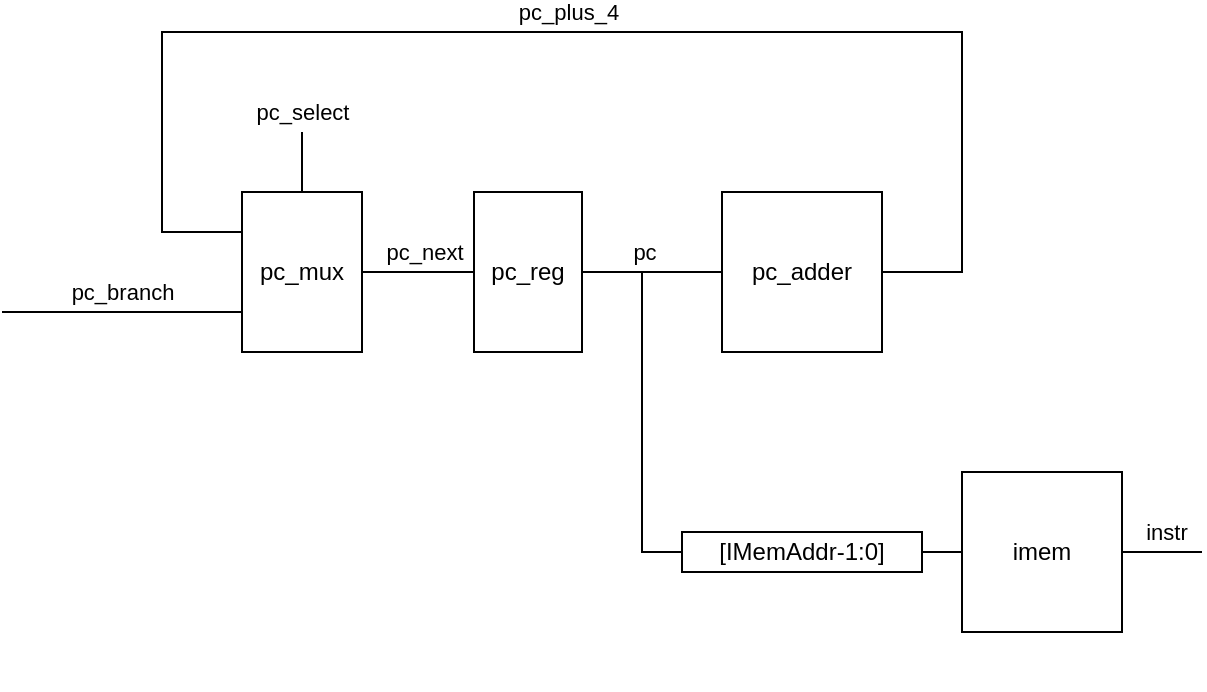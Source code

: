 <mxfile version="23.1.5" type="device">
  <diagram name="Page-1" id="VUhxFbhU-NQ9rYnNWD86">
    <mxGraphModel dx="928" dy="1034" grid="1" gridSize="10" guides="1" tooltips="1" connect="1" arrows="1" fold="1" page="1" pageScale="1" pageWidth="850" pageHeight="1100" math="0" shadow="0">
      <root>
        <mxCell id="0" />
        <mxCell id="1" parent="0" />
        <mxCell id="XCqC5g-he1hOLoNZ7id0-1" value="pc_mux" style="rounded=0;whiteSpace=wrap;html=1;" vertex="1" parent="1">
          <mxGeometry x="160" y="320" width="60" height="80" as="geometry" />
        </mxCell>
        <mxCell id="XCqC5g-he1hOLoNZ7id0-2" value="pc_adder" style="whiteSpace=wrap;html=1;aspect=fixed;" vertex="1" parent="1">
          <mxGeometry x="400" y="320" width="80" height="80" as="geometry" />
        </mxCell>
        <mxCell id="XCqC5g-he1hOLoNZ7id0-8" value="" style="endArrow=none;html=1;rounded=0;exitX=1;exitY=0.5;exitDx=0;exitDy=0;entryX=0;entryY=0.5;entryDx=0;entryDy=0;" edge="1" parent="1" source="XCqC5g-he1hOLoNZ7id0-1" target="XCqC5g-he1hOLoNZ7id0-23">
          <mxGeometry width="50" height="50" relative="1" as="geometry">
            <mxPoint x="400" y="660" as="sourcePoint" />
            <mxPoint x="270" y="360" as="targetPoint" />
          </mxGeometry>
        </mxCell>
        <mxCell id="XCqC5g-he1hOLoNZ7id0-13" value="pc" style="edgeLabel;html=1;align=center;verticalAlign=middle;resizable=0;points=[];" vertex="1" connectable="0" parent="XCqC5g-he1hOLoNZ7id0-8">
          <mxGeometry x="-0.4" relative="1" as="geometry">
            <mxPoint x="5" y="-10" as="offset" />
          </mxGeometry>
        </mxCell>
        <mxCell id="XCqC5g-he1hOLoNZ7id0-26" value="pc_next" style="edgeLabel;html=1;align=center;verticalAlign=middle;resizable=0;points=[];" vertex="1" connectable="0" parent="XCqC5g-he1hOLoNZ7id0-8">
          <mxGeometry x="-0.2" y="8" relative="1" as="geometry">
            <mxPoint x="8" y="-2" as="offset" />
          </mxGeometry>
        </mxCell>
        <mxCell id="XCqC5g-he1hOLoNZ7id0-9" value="" style="endArrow=none;html=1;rounded=0;entryX=1;entryY=0.5;entryDx=0;entryDy=0;exitX=0;exitY=0.25;exitDx=0;exitDy=0;" edge="1" parent="1" source="XCqC5g-he1hOLoNZ7id0-1" target="XCqC5g-he1hOLoNZ7id0-2">
          <mxGeometry width="50" height="50" relative="1" as="geometry">
            <mxPoint x="120" y="280" as="sourcePoint" />
            <mxPoint x="450" y="610" as="targetPoint" />
            <Array as="points">
              <mxPoint x="120" y="340" />
              <mxPoint x="120" y="240" />
              <mxPoint x="400" y="240" />
              <mxPoint x="520" y="240" />
              <mxPoint x="520" y="360" />
            </Array>
          </mxGeometry>
        </mxCell>
        <mxCell id="XCqC5g-he1hOLoNZ7id0-12" value="pc_plus_4" style="edgeLabel;html=1;align=center;verticalAlign=middle;resizable=0;points=[];" vertex="1" connectable="0" parent="XCqC5g-he1hOLoNZ7id0-9">
          <mxGeometry x="-0.021" y="1" relative="1" as="geometry">
            <mxPoint y="-9" as="offset" />
          </mxGeometry>
        </mxCell>
        <mxCell id="XCqC5g-he1hOLoNZ7id0-11" value="pc_select" style="endArrow=none;html=1;rounded=0;exitX=0.5;exitY=0;exitDx=0;exitDy=0;" edge="1" parent="1" source="XCqC5g-he1hOLoNZ7id0-1">
          <mxGeometry x="1" y="10" width="50" height="50" relative="1" as="geometry">
            <mxPoint x="400" y="660" as="sourcePoint" />
            <mxPoint x="190" y="290" as="targetPoint" />
            <mxPoint x="10" y="-10" as="offset" />
          </mxGeometry>
        </mxCell>
        <mxCell id="XCqC5g-he1hOLoNZ7id0-15" value="" style="endArrow=none;html=1;rounded=0;exitX=0;exitY=0.5;exitDx=0;exitDy=0;" edge="1" parent="1" source="XCqC5g-he1hOLoNZ7id0-31">
          <mxGeometry width="50" height="50" relative="1" as="geometry">
            <mxPoint x="390" y="510" as="sourcePoint" />
            <mxPoint x="360" y="360" as="targetPoint" />
            <Array as="points">
              <mxPoint x="360" y="500" />
            </Array>
          </mxGeometry>
        </mxCell>
        <mxCell id="XCqC5g-he1hOLoNZ7id0-16" style="edgeStyle=orthogonalEdgeStyle;rounded=0;orthogonalLoop=1;jettySize=auto;html=1;exitX=0.5;exitY=1;exitDx=0;exitDy=0;" edge="1" parent="1">
          <mxGeometry relative="1" as="geometry">
            <mxPoint x="436" y="560" as="sourcePoint" />
            <mxPoint x="436" y="560" as="targetPoint" />
          </mxGeometry>
        </mxCell>
        <mxCell id="XCqC5g-he1hOLoNZ7id0-17" value="imem" style="rounded=0;whiteSpace=wrap;html=1;" vertex="1" parent="1">
          <mxGeometry x="520" y="460" width="80" height="80" as="geometry" />
        </mxCell>
        <mxCell id="XCqC5g-he1hOLoNZ7id0-19" value="" style="endArrow=none;html=1;rounded=0;entryX=0;entryY=0.75;entryDx=0;entryDy=0;" edge="1" parent="1" target="XCqC5g-he1hOLoNZ7id0-1">
          <mxGeometry width="50" height="50" relative="1" as="geometry">
            <mxPoint x="40" y="380" as="sourcePoint" />
            <mxPoint x="450" y="610" as="targetPoint" />
          </mxGeometry>
        </mxCell>
        <mxCell id="XCqC5g-he1hOLoNZ7id0-20" value="pc_branch" style="edgeLabel;html=1;align=center;verticalAlign=middle;resizable=0;points=[];" vertex="1" connectable="0" parent="XCqC5g-he1hOLoNZ7id0-19">
          <mxGeometry x="-0.15" relative="1" as="geometry">
            <mxPoint x="9" y="-10" as="offset" />
          </mxGeometry>
        </mxCell>
        <mxCell id="XCqC5g-he1hOLoNZ7id0-23" value="pc_reg" style="rounded=0;whiteSpace=wrap;html=1;" vertex="1" parent="1">
          <mxGeometry x="276" y="320" width="54" height="80" as="geometry" />
        </mxCell>
        <mxCell id="XCqC5g-he1hOLoNZ7id0-24" value="" style="endArrow=none;html=1;rounded=0;exitX=1;exitY=0.5;exitDx=0;exitDy=0;entryX=0;entryY=0.5;entryDx=0;entryDy=0;" edge="1" parent="1" source="XCqC5g-he1hOLoNZ7id0-23" target="XCqC5g-he1hOLoNZ7id0-2">
          <mxGeometry width="50" height="50" relative="1" as="geometry">
            <mxPoint x="346" y="410" as="sourcePoint" />
            <mxPoint x="396" y="360" as="targetPoint" />
          </mxGeometry>
        </mxCell>
        <mxCell id="XCqC5g-he1hOLoNZ7id0-25" value="pc" style="edgeLabel;html=1;align=center;verticalAlign=middle;resizable=0;points=[];" vertex="1" connectable="0" parent="XCqC5g-he1hOLoNZ7id0-24">
          <mxGeometry x="-0.515" y="1" relative="1" as="geometry">
            <mxPoint x="14" y="-9" as="offset" />
          </mxGeometry>
        </mxCell>
        <mxCell id="XCqC5g-he1hOLoNZ7id0-29" value="" style="endArrow=none;html=1;rounded=0;entryX=1;entryY=0.5;entryDx=0;entryDy=0;" edge="1" parent="1" target="XCqC5g-he1hOLoNZ7id0-17">
          <mxGeometry width="50" height="50" relative="1" as="geometry">
            <mxPoint x="640" y="500" as="sourcePoint" />
            <mxPoint x="370" y="510" as="targetPoint" />
          </mxGeometry>
        </mxCell>
        <mxCell id="XCqC5g-he1hOLoNZ7id0-30" value="instr" style="edgeLabel;html=1;align=center;verticalAlign=middle;resizable=0;points=[];" vertex="1" connectable="0" parent="XCqC5g-he1hOLoNZ7id0-29">
          <mxGeometry x="-0.093" relative="1" as="geometry">
            <mxPoint y="-10" as="offset" />
          </mxGeometry>
        </mxCell>
        <mxCell id="XCqC5g-he1hOLoNZ7id0-31" value="[IMemAddr-1:0]" style="rounded=0;whiteSpace=wrap;html=1;" vertex="1" parent="1">
          <mxGeometry x="380" y="490" width="120" height="20" as="geometry" />
        </mxCell>
        <mxCell id="XCqC5g-he1hOLoNZ7id0-33" value="" style="endArrow=none;html=1;rounded=0;exitX=1;exitY=0.5;exitDx=0;exitDy=0;" edge="1" parent="1" source="XCqC5g-he1hOLoNZ7id0-31" target="XCqC5g-he1hOLoNZ7id0-17">
          <mxGeometry width="50" height="50" relative="1" as="geometry">
            <mxPoint x="380" y="520" as="sourcePoint" />
            <mxPoint x="430" y="470" as="targetPoint" />
          </mxGeometry>
        </mxCell>
      </root>
    </mxGraphModel>
  </diagram>
</mxfile>
